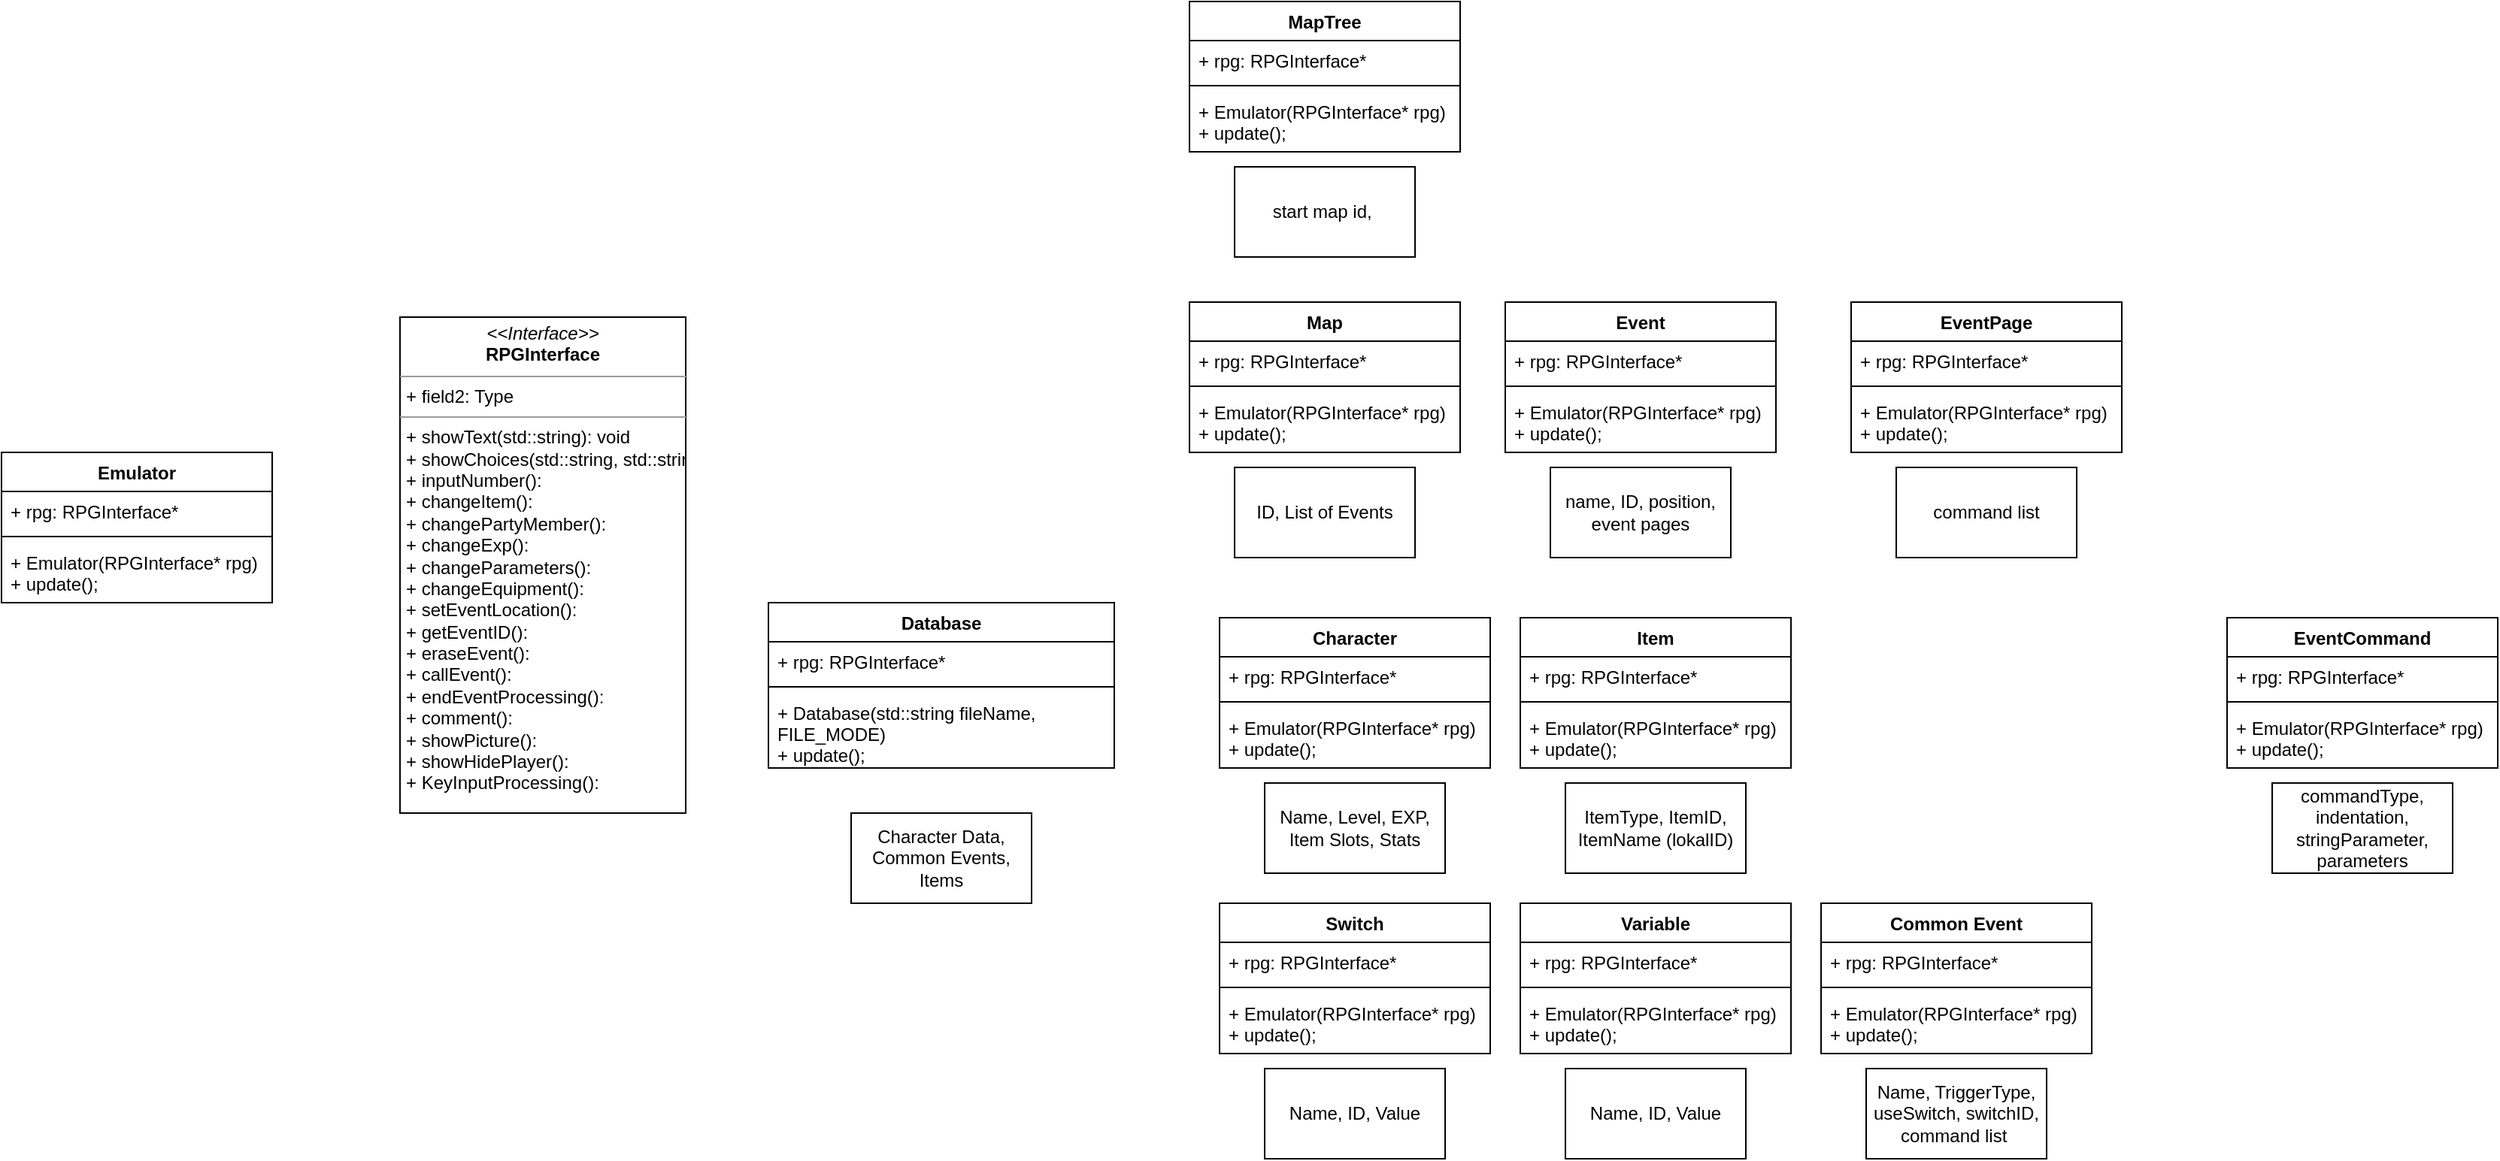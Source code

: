 <mxfile version="19.0.3" type="device"><diagram id="C5RBs43oDa-KdzZeNtuy" name="Page-1"><mxGraphModel dx="702" dy="1695" grid="1" gridSize="10" guides="1" tooltips="1" connect="1" arrows="1" fold="1" page="1" pageScale="1" pageWidth="1169" pageHeight="827" math="0" shadow="0"><root><mxCell id="WIyWlLk6GJQsqaUBKTNV-0"/><mxCell id="WIyWlLk6GJQsqaUBKTNV-1" parent="WIyWlLk6GJQsqaUBKTNV-0"/><mxCell id="TgiOYP9kAdBkJVftvTso-4" value="Emulator" style="swimlane;fontStyle=1;align=center;verticalAlign=top;childLayout=stackLayout;horizontal=1;startSize=26;horizontalStack=0;resizeParent=1;resizeParentMax=0;resizeLast=0;collapsible=1;marginBottom=0;" parent="WIyWlLk6GJQsqaUBKTNV-1" vertex="1"><mxGeometry x="130" y="140" width="180" height="100" as="geometry"/></mxCell><mxCell id="TgiOYP9kAdBkJVftvTso-5" value="+ rpg: RPGInterface*" style="text;strokeColor=none;fillColor=none;align=left;verticalAlign=top;spacingLeft=4;spacingRight=4;overflow=hidden;rotatable=0;points=[[0,0.5],[1,0.5]];portConstraint=eastwest;" parent="TgiOYP9kAdBkJVftvTso-4" vertex="1"><mxGeometry y="26" width="180" height="26" as="geometry"/></mxCell><mxCell id="TgiOYP9kAdBkJVftvTso-6" value="" style="line;strokeWidth=1;fillColor=none;align=left;verticalAlign=middle;spacingTop=-1;spacingLeft=3;spacingRight=3;rotatable=0;labelPosition=right;points=[];portConstraint=eastwest;" parent="TgiOYP9kAdBkJVftvTso-4" vertex="1"><mxGeometry y="52" width="180" height="8" as="geometry"/></mxCell><mxCell id="TgiOYP9kAdBkJVftvTso-7" value="+ Emulator(RPGInterface* rpg)&#10;+ update();" style="text;strokeColor=none;fillColor=none;align=left;verticalAlign=top;spacingLeft=4;spacingRight=4;overflow=hidden;rotatable=0;points=[[0,0.5],[1,0.5]];portConstraint=eastwest;" parent="TgiOYP9kAdBkJVftvTso-4" vertex="1"><mxGeometry y="60" width="180" height="40" as="geometry"/></mxCell><mxCell id="TgiOYP9kAdBkJVftvTso-8" value="&lt;p style=&quot;margin:0px;margin-top:4px;text-align:center;&quot;&gt;&lt;i&gt;&amp;lt;&amp;lt;Interface&amp;gt;&amp;gt;&lt;/i&gt;&lt;br&gt;&lt;b&gt;RPGInterface&lt;/b&gt;&lt;/p&gt;&lt;hr size=&quot;1&quot;&gt;&lt;p style=&quot;margin:0px;margin-left:4px;&quot;&gt;+ field2: Type&lt;/p&gt;&lt;hr size=&quot;1&quot;&gt;&lt;p style=&quot;margin:0px;margin-left:4px;&quot;&gt;+ showText(std::string): void&lt;br&gt;+ showChoices(std::string, std::string, std::string, std::string): void&amp;nbsp;&lt;/p&gt;&lt;p style=&quot;margin:0px;margin-left:4px;&quot;&gt;+ inputNumber():&lt;/p&gt;&lt;p style=&quot;margin:0px;margin-left:4px;&quot;&gt;+ changeItem():&lt;br style=&quot;padding: 0px; margin: 0px;&quot;&gt;+ changePartyMember():&lt;br style=&quot;padding: 0px; margin: 0px;&quot;&gt;+ changeExp():&lt;br style=&quot;padding: 0px; margin: 0px;&quot;&gt;+ changeParameters():&lt;br style=&quot;padding: 0px; margin: 0px;&quot;&gt;+ changeEquipment():&lt;br&gt;&lt;/p&gt;&lt;p style=&quot;margin:0px;margin-left:4px;&quot;&gt;+ setEventLocation():&lt;/p&gt;&lt;p style=&quot;margin:0px;margin-left:4px;&quot;&gt;+ getEventID():&lt;/p&gt;&lt;p style=&quot;margin:0px;margin-left:4px;&quot;&gt;+ eraseEvent():&lt;/p&gt;&lt;p style=&quot;margin:0px;margin-left:4px;&quot;&gt;+ callEvent():&lt;/p&gt;&lt;p style=&quot;margin:0px;margin-left:4px;&quot;&gt;+ endEventProcessing():&lt;/p&gt;&lt;p style=&quot;margin:0px;margin-left:4px;&quot;&gt;+ comment():&lt;/p&gt;&lt;p style=&quot;margin:0px;margin-left:4px;&quot;&gt;+ showPicture():&lt;/p&gt;&lt;p style=&quot;margin:0px;margin-left:4px;&quot;&gt;+ showHidePlayer():&lt;/p&gt;&lt;p style=&quot;margin:0px;margin-left:4px;&quot;&gt;+ KeyInputProcessing():&lt;/p&gt;" style="verticalAlign=top;align=left;overflow=fill;fontSize=12;fontFamily=Helvetica;html=1;" parent="WIyWlLk6GJQsqaUBKTNV-1" vertex="1"><mxGeometry x="395" y="50" width="190" height="330" as="geometry"/></mxCell><mxCell id="mC4B3-205xaRNZ35KBe0-9" value="Database" style="swimlane;fontStyle=1;align=center;verticalAlign=top;childLayout=stackLayout;horizontal=1;startSize=26;horizontalStack=0;resizeParent=1;resizeParentMax=0;resizeLast=0;collapsible=1;marginBottom=0;" parent="WIyWlLk6GJQsqaUBKTNV-1" vertex="1"><mxGeometry x="640" y="240" width="230" height="110" as="geometry"/></mxCell><mxCell id="mC4B3-205xaRNZ35KBe0-10" value="+ rpg: RPGInterface*" style="text;strokeColor=none;fillColor=none;align=left;verticalAlign=top;spacingLeft=4;spacingRight=4;overflow=hidden;rotatable=0;points=[[0,0.5],[1,0.5]];portConstraint=eastwest;" parent="mC4B3-205xaRNZ35KBe0-9" vertex="1"><mxGeometry y="26" width="230" height="26" as="geometry"/></mxCell><mxCell id="mC4B3-205xaRNZ35KBe0-11" value="" style="line;strokeWidth=1;fillColor=none;align=left;verticalAlign=middle;spacingTop=-1;spacingLeft=3;spacingRight=3;rotatable=0;labelPosition=right;points=[];portConstraint=eastwest;" parent="mC4B3-205xaRNZ35KBe0-9" vertex="1"><mxGeometry y="52" width="230" height="8" as="geometry"/></mxCell><mxCell id="mC4B3-205xaRNZ35KBe0-12" value="+ Database(std::string fileName, &#10;FILE_MODE)&#10;+ update();" style="text;strokeColor=none;fillColor=none;align=left;verticalAlign=top;spacingLeft=4;spacingRight=4;overflow=hidden;rotatable=0;points=[[0,0.5],[1,0.5]];portConstraint=eastwest;" parent="mC4B3-205xaRNZ35KBe0-9" vertex="1"><mxGeometry y="60" width="230" height="50" as="geometry"/></mxCell><mxCell id="mC4B3-205xaRNZ35KBe0-14" value="Character Data,&lt;br&gt;Common Events,&lt;br&gt;Items" style="rounded=0;whiteSpace=wrap;html=1;" parent="WIyWlLk6GJQsqaUBKTNV-1" vertex="1"><mxGeometry x="695" y="380" width="120" height="60" as="geometry"/></mxCell><mxCell id="mC4B3-205xaRNZ35KBe0-15" value="Character" style="swimlane;fontStyle=1;align=center;verticalAlign=top;childLayout=stackLayout;horizontal=1;startSize=26;horizontalStack=0;resizeParent=1;resizeParentMax=0;resizeLast=0;collapsible=1;marginBottom=0;" parent="WIyWlLk6GJQsqaUBKTNV-1" vertex="1"><mxGeometry x="940" y="250" width="180" height="100" as="geometry"/></mxCell><mxCell id="mC4B3-205xaRNZ35KBe0-16" value="+ rpg: RPGInterface*" style="text;strokeColor=none;fillColor=none;align=left;verticalAlign=top;spacingLeft=4;spacingRight=4;overflow=hidden;rotatable=0;points=[[0,0.5],[1,0.5]];portConstraint=eastwest;" parent="mC4B3-205xaRNZ35KBe0-15" vertex="1"><mxGeometry y="26" width="180" height="26" as="geometry"/></mxCell><mxCell id="mC4B3-205xaRNZ35KBe0-17" value="" style="line;strokeWidth=1;fillColor=none;align=left;verticalAlign=middle;spacingTop=-1;spacingLeft=3;spacingRight=3;rotatable=0;labelPosition=right;points=[];portConstraint=eastwest;" parent="mC4B3-205xaRNZ35KBe0-15" vertex="1"><mxGeometry y="52" width="180" height="8" as="geometry"/></mxCell><mxCell id="mC4B3-205xaRNZ35KBe0-18" value="+ Emulator(RPGInterface* rpg)&#10;+ update();" style="text;strokeColor=none;fillColor=none;align=left;verticalAlign=top;spacingLeft=4;spacingRight=4;overflow=hidden;rotatable=0;points=[[0,0.5],[1,0.5]];portConstraint=eastwest;" parent="mC4B3-205xaRNZ35KBe0-15" vertex="1"><mxGeometry y="60" width="180" height="40" as="geometry"/></mxCell><mxCell id="mC4B3-205xaRNZ35KBe0-19" value="Name, Level, EXP, Item Slots, Stats" style="rounded=0;whiteSpace=wrap;html=1;" parent="WIyWlLk6GJQsqaUBKTNV-1" vertex="1"><mxGeometry x="970" y="360" width="120" height="60" as="geometry"/></mxCell><mxCell id="mC4B3-205xaRNZ35KBe0-20" value="Item" style="swimlane;fontStyle=1;align=center;verticalAlign=top;childLayout=stackLayout;horizontal=1;startSize=26;horizontalStack=0;resizeParent=1;resizeParentMax=0;resizeLast=0;collapsible=1;marginBottom=0;" parent="WIyWlLk6GJQsqaUBKTNV-1" vertex="1"><mxGeometry x="1140" y="250" width="180" height="100" as="geometry"/></mxCell><mxCell id="mC4B3-205xaRNZ35KBe0-21" value="+ rpg: RPGInterface*" style="text;strokeColor=none;fillColor=none;align=left;verticalAlign=top;spacingLeft=4;spacingRight=4;overflow=hidden;rotatable=0;points=[[0,0.5],[1,0.5]];portConstraint=eastwest;" parent="mC4B3-205xaRNZ35KBe0-20" vertex="1"><mxGeometry y="26" width="180" height="26" as="geometry"/></mxCell><mxCell id="mC4B3-205xaRNZ35KBe0-22" value="" style="line;strokeWidth=1;fillColor=none;align=left;verticalAlign=middle;spacingTop=-1;spacingLeft=3;spacingRight=3;rotatable=0;labelPosition=right;points=[];portConstraint=eastwest;" parent="mC4B3-205xaRNZ35KBe0-20" vertex="1"><mxGeometry y="52" width="180" height="8" as="geometry"/></mxCell><mxCell id="mC4B3-205xaRNZ35KBe0-23" value="+ Emulator(RPGInterface* rpg)&#10;+ update();" style="text;strokeColor=none;fillColor=none;align=left;verticalAlign=top;spacingLeft=4;spacingRight=4;overflow=hidden;rotatable=0;points=[[0,0.5],[1,0.5]];portConstraint=eastwest;" parent="mC4B3-205xaRNZ35KBe0-20" vertex="1"><mxGeometry y="60" width="180" height="40" as="geometry"/></mxCell><mxCell id="mC4B3-205xaRNZ35KBe0-24" value="ItemType, ItemID, ItemName (lokalID)" style="rounded=0;whiteSpace=wrap;html=1;" parent="WIyWlLk6GJQsqaUBKTNV-1" vertex="1"><mxGeometry x="1170" y="360" width="120" height="60" as="geometry"/></mxCell><mxCell id="wsXhTe_U76qnFWFkz9Gr-0" value="Common Event" style="swimlane;fontStyle=1;align=center;verticalAlign=top;childLayout=stackLayout;horizontal=1;startSize=26;horizontalStack=0;resizeParent=1;resizeParentMax=0;resizeLast=0;collapsible=1;marginBottom=0;" parent="WIyWlLk6GJQsqaUBKTNV-1" vertex="1"><mxGeometry x="1340" y="440" width="180" height="100" as="geometry"/></mxCell><mxCell id="wsXhTe_U76qnFWFkz9Gr-1" value="+ rpg: RPGInterface*" style="text;strokeColor=none;fillColor=none;align=left;verticalAlign=top;spacingLeft=4;spacingRight=4;overflow=hidden;rotatable=0;points=[[0,0.5],[1,0.5]];portConstraint=eastwest;" parent="wsXhTe_U76qnFWFkz9Gr-0" vertex="1"><mxGeometry y="26" width="180" height="26" as="geometry"/></mxCell><mxCell id="wsXhTe_U76qnFWFkz9Gr-2" value="" style="line;strokeWidth=1;fillColor=none;align=left;verticalAlign=middle;spacingTop=-1;spacingLeft=3;spacingRight=3;rotatable=0;labelPosition=right;points=[];portConstraint=eastwest;" parent="wsXhTe_U76qnFWFkz9Gr-0" vertex="1"><mxGeometry y="52" width="180" height="8" as="geometry"/></mxCell><mxCell id="wsXhTe_U76qnFWFkz9Gr-3" value="+ Emulator(RPGInterface* rpg)&#10;+ update();" style="text;strokeColor=none;fillColor=none;align=left;verticalAlign=top;spacingLeft=4;spacingRight=4;overflow=hidden;rotatable=0;points=[[0,0.5],[1,0.5]];portConstraint=eastwest;" parent="wsXhTe_U76qnFWFkz9Gr-0" vertex="1"><mxGeometry y="60" width="180" height="40" as="geometry"/></mxCell><mxCell id="wsXhTe_U76qnFWFkz9Gr-4" value="Name, TriggerType, useSwitch, switchID, command list&amp;nbsp;" style="rounded=0;whiteSpace=wrap;html=1;" parent="WIyWlLk6GJQsqaUBKTNV-1" vertex="1"><mxGeometry x="1370" y="550" width="120" height="60" as="geometry"/></mxCell><mxCell id="wsXhTe_U76qnFWFkz9Gr-5" value="Event" style="swimlane;fontStyle=1;align=center;verticalAlign=top;childLayout=stackLayout;horizontal=1;startSize=26;horizontalStack=0;resizeParent=1;resizeParentMax=0;resizeLast=0;collapsible=1;marginBottom=0;" parent="WIyWlLk6GJQsqaUBKTNV-1" vertex="1"><mxGeometry x="1130" y="40" width="180" height="100" as="geometry"/></mxCell><mxCell id="wsXhTe_U76qnFWFkz9Gr-6" value="+ rpg: RPGInterface*" style="text;strokeColor=none;fillColor=none;align=left;verticalAlign=top;spacingLeft=4;spacingRight=4;overflow=hidden;rotatable=0;points=[[0,0.5],[1,0.5]];portConstraint=eastwest;" parent="wsXhTe_U76qnFWFkz9Gr-5" vertex="1"><mxGeometry y="26" width="180" height="26" as="geometry"/></mxCell><mxCell id="wsXhTe_U76qnFWFkz9Gr-7" value="" style="line;strokeWidth=1;fillColor=none;align=left;verticalAlign=middle;spacingTop=-1;spacingLeft=3;spacingRight=3;rotatable=0;labelPosition=right;points=[];portConstraint=eastwest;" parent="wsXhTe_U76qnFWFkz9Gr-5" vertex="1"><mxGeometry y="52" width="180" height="8" as="geometry"/></mxCell><mxCell id="wsXhTe_U76qnFWFkz9Gr-8" value="+ Emulator(RPGInterface* rpg)&#10;+ update();" style="text;strokeColor=none;fillColor=none;align=left;verticalAlign=top;spacingLeft=4;spacingRight=4;overflow=hidden;rotatable=0;points=[[0,0.5],[1,0.5]];portConstraint=eastwest;" parent="wsXhTe_U76qnFWFkz9Gr-5" vertex="1"><mxGeometry y="60" width="180" height="40" as="geometry"/></mxCell><mxCell id="wsXhTe_U76qnFWFkz9Gr-9" value="name, ID, position, event pages" style="rounded=0;whiteSpace=wrap;html=1;" parent="WIyWlLk6GJQsqaUBKTNV-1" vertex="1"><mxGeometry x="1160" y="150" width="120" height="60" as="geometry"/></mxCell><mxCell id="wsXhTe_U76qnFWFkz9Gr-10" value="EventCommand" style="swimlane;fontStyle=1;align=center;verticalAlign=top;childLayout=stackLayout;horizontal=1;startSize=26;horizontalStack=0;resizeParent=1;resizeParentMax=0;resizeLast=0;collapsible=1;marginBottom=0;" parent="WIyWlLk6GJQsqaUBKTNV-1" vertex="1"><mxGeometry x="1610" y="250" width="180" height="100" as="geometry"/></mxCell><mxCell id="wsXhTe_U76qnFWFkz9Gr-11" value="+ rpg: RPGInterface*" style="text;strokeColor=none;fillColor=none;align=left;verticalAlign=top;spacingLeft=4;spacingRight=4;overflow=hidden;rotatable=0;points=[[0,0.5],[1,0.5]];portConstraint=eastwest;" parent="wsXhTe_U76qnFWFkz9Gr-10" vertex="1"><mxGeometry y="26" width="180" height="26" as="geometry"/></mxCell><mxCell id="wsXhTe_U76qnFWFkz9Gr-12" value="" style="line;strokeWidth=1;fillColor=none;align=left;verticalAlign=middle;spacingTop=-1;spacingLeft=3;spacingRight=3;rotatable=0;labelPosition=right;points=[];portConstraint=eastwest;" parent="wsXhTe_U76qnFWFkz9Gr-10" vertex="1"><mxGeometry y="52" width="180" height="8" as="geometry"/></mxCell><mxCell id="wsXhTe_U76qnFWFkz9Gr-13" value="+ Emulator(RPGInterface* rpg)&#10;+ update();" style="text;strokeColor=none;fillColor=none;align=left;verticalAlign=top;spacingLeft=4;spacingRight=4;overflow=hidden;rotatable=0;points=[[0,0.5],[1,0.5]];portConstraint=eastwest;" parent="wsXhTe_U76qnFWFkz9Gr-10" vertex="1"><mxGeometry y="60" width="180" height="40" as="geometry"/></mxCell><mxCell id="wsXhTe_U76qnFWFkz9Gr-14" value="commandType, indentation, stringParameter, parameters" style="rounded=0;whiteSpace=wrap;html=1;" parent="WIyWlLk6GJQsqaUBKTNV-1" vertex="1"><mxGeometry x="1640" y="360" width="120" height="60" as="geometry"/></mxCell><mxCell id="wsXhTe_U76qnFWFkz9Gr-15" value="Switch" style="swimlane;fontStyle=1;align=center;verticalAlign=top;childLayout=stackLayout;horizontal=1;startSize=26;horizontalStack=0;resizeParent=1;resizeParentMax=0;resizeLast=0;collapsible=1;marginBottom=0;" parent="WIyWlLk6GJQsqaUBKTNV-1" vertex="1"><mxGeometry x="940" y="440" width="180" height="100" as="geometry"/></mxCell><mxCell id="wsXhTe_U76qnFWFkz9Gr-16" value="+ rpg: RPGInterface*" style="text;strokeColor=none;fillColor=none;align=left;verticalAlign=top;spacingLeft=4;spacingRight=4;overflow=hidden;rotatable=0;points=[[0,0.5],[1,0.5]];portConstraint=eastwest;" parent="wsXhTe_U76qnFWFkz9Gr-15" vertex="1"><mxGeometry y="26" width="180" height="26" as="geometry"/></mxCell><mxCell id="wsXhTe_U76qnFWFkz9Gr-17" value="" style="line;strokeWidth=1;fillColor=none;align=left;verticalAlign=middle;spacingTop=-1;spacingLeft=3;spacingRight=3;rotatable=0;labelPosition=right;points=[];portConstraint=eastwest;" parent="wsXhTe_U76qnFWFkz9Gr-15" vertex="1"><mxGeometry y="52" width="180" height="8" as="geometry"/></mxCell><mxCell id="wsXhTe_U76qnFWFkz9Gr-18" value="+ Emulator(RPGInterface* rpg)&#10;+ update();" style="text;strokeColor=none;fillColor=none;align=left;verticalAlign=top;spacingLeft=4;spacingRight=4;overflow=hidden;rotatable=0;points=[[0,0.5],[1,0.5]];portConstraint=eastwest;" parent="wsXhTe_U76qnFWFkz9Gr-15" vertex="1"><mxGeometry y="60" width="180" height="40" as="geometry"/></mxCell><mxCell id="wsXhTe_U76qnFWFkz9Gr-19" value="Name, ID, Value" style="rounded=0;whiteSpace=wrap;html=1;" parent="WIyWlLk6GJQsqaUBKTNV-1" vertex="1"><mxGeometry x="970" y="550" width="120" height="60" as="geometry"/></mxCell><mxCell id="wsXhTe_U76qnFWFkz9Gr-20" value="Variable" style="swimlane;fontStyle=1;align=center;verticalAlign=top;childLayout=stackLayout;horizontal=1;startSize=26;horizontalStack=0;resizeParent=1;resizeParentMax=0;resizeLast=0;collapsible=1;marginBottom=0;" parent="WIyWlLk6GJQsqaUBKTNV-1" vertex="1"><mxGeometry x="1140" y="440" width="180" height="100" as="geometry"/></mxCell><mxCell id="wsXhTe_U76qnFWFkz9Gr-21" value="+ rpg: RPGInterface*" style="text;strokeColor=none;fillColor=none;align=left;verticalAlign=top;spacingLeft=4;spacingRight=4;overflow=hidden;rotatable=0;points=[[0,0.5],[1,0.5]];portConstraint=eastwest;" parent="wsXhTe_U76qnFWFkz9Gr-20" vertex="1"><mxGeometry y="26" width="180" height="26" as="geometry"/></mxCell><mxCell id="wsXhTe_U76qnFWFkz9Gr-22" value="" style="line;strokeWidth=1;fillColor=none;align=left;verticalAlign=middle;spacingTop=-1;spacingLeft=3;spacingRight=3;rotatable=0;labelPosition=right;points=[];portConstraint=eastwest;" parent="wsXhTe_U76qnFWFkz9Gr-20" vertex="1"><mxGeometry y="52" width="180" height="8" as="geometry"/></mxCell><mxCell id="wsXhTe_U76qnFWFkz9Gr-23" value="+ Emulator(RPGInterface* rpg)&#10;+ update();" style="text;strokeColor=none;fillColor=none;align=left;verticalAlign=top;spacingLeft=4;spacingRight=4;overflow=hidden;rotatable=0;points=[[0,0.5],[1,0.5]];portConstraint=eastwest;" parent="wsXhTe_U76qnFWFkz9Gr-20" vertex="1"><mxGeometry y="60" width="180" height="40" as="geometry"/></mxCell><mxCell id="wsXhTe_U76qnFWFkz9Gr-24" value="Name, ID, Value" style="rounded=0;whiteSpace=wrap;html=1;" parent="WIyWlLk6GJQsqaUBKTNV-1" vertex="1"><mxGeometry x="1170" y="550" width="120" height="60" as="geometry"/></mxCell><mxCell id="wsXhTe_U76qnFWFkz9Gr-25" value="EventPage" style="swimlane;fontStyle=1;align=center;verticalAlign=top;childLayout=stackLayout;horizontal=1;startSize=26;horizontalStack=0;resizeParent=1;resizeParentMax=0;resizeLast=0;collapsible=1;marginBottom=0;" parent="WIyWlLk6GJQsqaUBKTNV-1" vertex="1"><mxGeometry x="1360" y="40" width="180" height="100" as="geometry"/></mxCell><mxCell id="wsXhTe_U76qnFWFkz9Gr-26" value="+ rpg: RPGInterface*" style="text;strokeColor=none;fillColor=none;align=left;verticalAlign=top;spacingLeft=4;spacingRight=4;overflow=hidden;rotatable=0;points=[[0,0.5],[1,0.5]];portConstraint=eastwest;" parent="wsXhTe_U76qnFWFkz9Gr-25" vertex="1"><mxGeometry y="26" width="180" height="26" as="geometry"/></mxCell><mxCell id="wsXhTe_U76qnFWFkz9Gr-27" value="" style="line;strokeWidth=1;fillColor=none;align=left;verticalAlign=middle;spacingTop=-1;spacingLeft=3;spacingRight=3;rotatable=0;labelPosition=right;points=[];portConstraint=eastwest;" parent="wsXhTe_U76qnFWFkz9Gr-25" vertex="1"><mxGeometry y="52" width="180" height="8" as="geometry"/></mxCell><mxCell id="wsXhTe_U76qnFWFkz9Gr-28" value="+ Emulator(RPGInterface* rpg)&#10;+ update();" style="text;strokeColor=none;fillColor=none;align=left;verticalAlign=top;spacingLeft=4;spacingRight=4;overflow=hidden;rotatable=0;points=[[0,0.5],[1,0.5]];portConstraint=eastwest;" parent="wsXhTe_U76qnFWFkz9Gr-25" vertex="1"><mxGeometry y="60" width="180" height="40" as="geometry"/></mxCell><mxCell id="wsXhTe_U76qnFWFkz9Gr-29" value="command list" style="rounded=0;whiteSpace=wrap;html=1;" parent="WIyWlLk6GJQsqaUBKTNV-1" vertex="1"><mxGeometry x="1390" y="150" width="120" height="60" as="geometry"/></mxCell><mxCell id="wsXhTe_U76qnFWFkz9Gr-30" value="Map" style="swimlane;fontStyle=1;align=center;verticalAlign=top;childLayout=stackLayout;horizontal=1;startSize=26;horizontalStack=0;resizeParent=1;resizeParentMax=0;resizeLast=0;collapsible=1;marginBottom=0;" parent="WIyWlLk6GJQsqaUBKTNV-1" vertex="1"><mxGeometry x="920" y="40" width="180" height="100" as="geometry"/></mxCell><mxCell id="wsXhTe_U76qnFWFkz9Gr-31" value="+ rpg: RPGInterface*" style="text;strokeColor=none;fillColor=none;align=left;verticalAlign=top;spacingLeft=4;spacingRight=4;overflow=hidden;rotatable=0;points=[[0,0.5],[1,0.5]];portConstraint=eastwest;" parent="wsXhTe_U76qnFWFkz9Gr-30" vertex="1"><mxGeometry y="26" width="180" height="26" as="geometry"/></mxCell><mxCell id="wsXhTe_U76qnFWFkz9Gr-32" value="" style="line;strokeWidth=1;fillColor=none;align=left;verticalAlign=middle;spacingTop=-1;spacingLeft=3;spacingRight=3;rotatable=0;labelPosition=right;points=[];portConstraint=eastwest;" parent="wsXhTe_U76qnFWFkz9Gr-30" vertex="1"><mxGeometry y="52" width="180" height="8" as="geometry"/></mxCell><mxCell id="wsXhTe_U76qnFWFkz9Gr-33" value="+ Emulator(RPGInterface* rpg)&#10;+ update();" style="text;strokeColor=none;fillColor=none;align=left;verticalAlign=top;spacingLeft=4;spacingRight=4;overflow=hidden;rotatable=0;points=[[0,0.5],[1,0.5]];portConstraint=eastwest;" parent="wsXhTe_U76qnFWFkz9Gr-30" vertex="1"><mxGeometry y="60" width="180" height="40" as="geometry"/></mxCell><mxCell id="wsXhTe_U76qnFWFkz9Gr-34" value="ID, List of Events" style="rounded=0;whiteSpace=wrap;html=1;" parent="WIyWlLk6GJQsqaUBKTNV-1" vertex="1"><mxGeometry x="950" y="150" width="120" height="60" as="geometry"/></mxCell><mxCell id="wsXhTe_U76qnFWFkz9Gr-35" value="MapTree" style="swimlane;fontStyle=1;align=center;verticalAlign=top;childLayout=stackLayout;horizontal=1;startSize=26;horizontalStack=0;resizeParent=1;resizeParentMax=0;resizeLast=0;collapsible=1;marginBottom=0;" parent="WIyWlLk6GJQsqaUBKTNV-1" vertex="1"><mxGeometry x="920" y="-160" width="180" height="100" as="geometry"/></mxCell><mxCell id="wsXhTe_U76qnFWFkz9Gr-36" value="+ rpg: RPGInterface*" style="text;strokeColor=none;fillColor=none;align=left;verticalAlign=top;spacingLeft=4;spacingRight=4;overflow=hidden;rotatable=0;points=[[0,0.5],[1,0.5]];portConstraint=eastwest;" parent="wsXhTe_U76qnFWFkz9Gr-35" vertex="1"><mxGeometry y="26" width="180" height="26" as="geometry"/></mxCell><mxCell id="wsXhTe_U76qnFWFkz9Gr-37" value="" style="line;strokeWidth=1;fillColor=none;align=left;verticalAlign=middle;spacingTop=-1;spacingLeft=3;spacingRight=3;rotatable=0;labelPosition=right;points=[];portConstraint=eastwest;" parent="wsXhTe_U76qnFWFkz9Gr-35" vertex="1"><mxGeometry y="52" width="180" height="8" as="geometry"/></mxCell><mxCell id="wsXhTe_U76qnFWFkz9Gr-38" value="+ Emulator(RPGInterface* rpg)&#10;+ update();" style="text;strokeColor=none;fillColor=none;align=left;verticalAlign=top;spacingLeft=4;spacingRight=4;overflow=hidden;rotatable=0;points=[[0,0.5],[1,0.5]];portConstraint=eastwest;" parent="wsXhTe_U76qnFWFkz9Gr-35" vertex="1"><mxGeometry y="60" width="180" height="40" as="geometry"/></mxCell><mxCell id="wsXhTe_U76qnFWFkz9Gr-39" value="start map id,&amp;nbsp;" style="rounded=0;whiteSpace=wrap;html=1;" parent="WIyWlLk6GJQsqaUBKTNV-1" vertex="1"><mxGeometry x="950" y="-50" width="120" height="60" as="geometry"/></mxCell></root></mxGraphModel></diagram></mxfile>